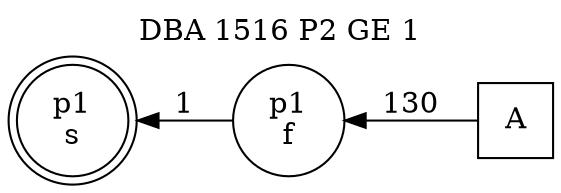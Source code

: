 digraph DBA_1516_P2_GE_1_GOOD {
labelloc="tl"
label= " DBA 1516 P2 GE 1 "
rankdir="RL";
graph [ size=" 10 , 10 !"]

"A" [shape="square" label="A"]
"p1_f" [shape="circle" label="p1
f"]
"p1_s" [shape="doublecircle" label="p1
s"]
"A" -> "p1_f" [ label=130]
"p1_f" -> "p1_s" [ label=1]
}
